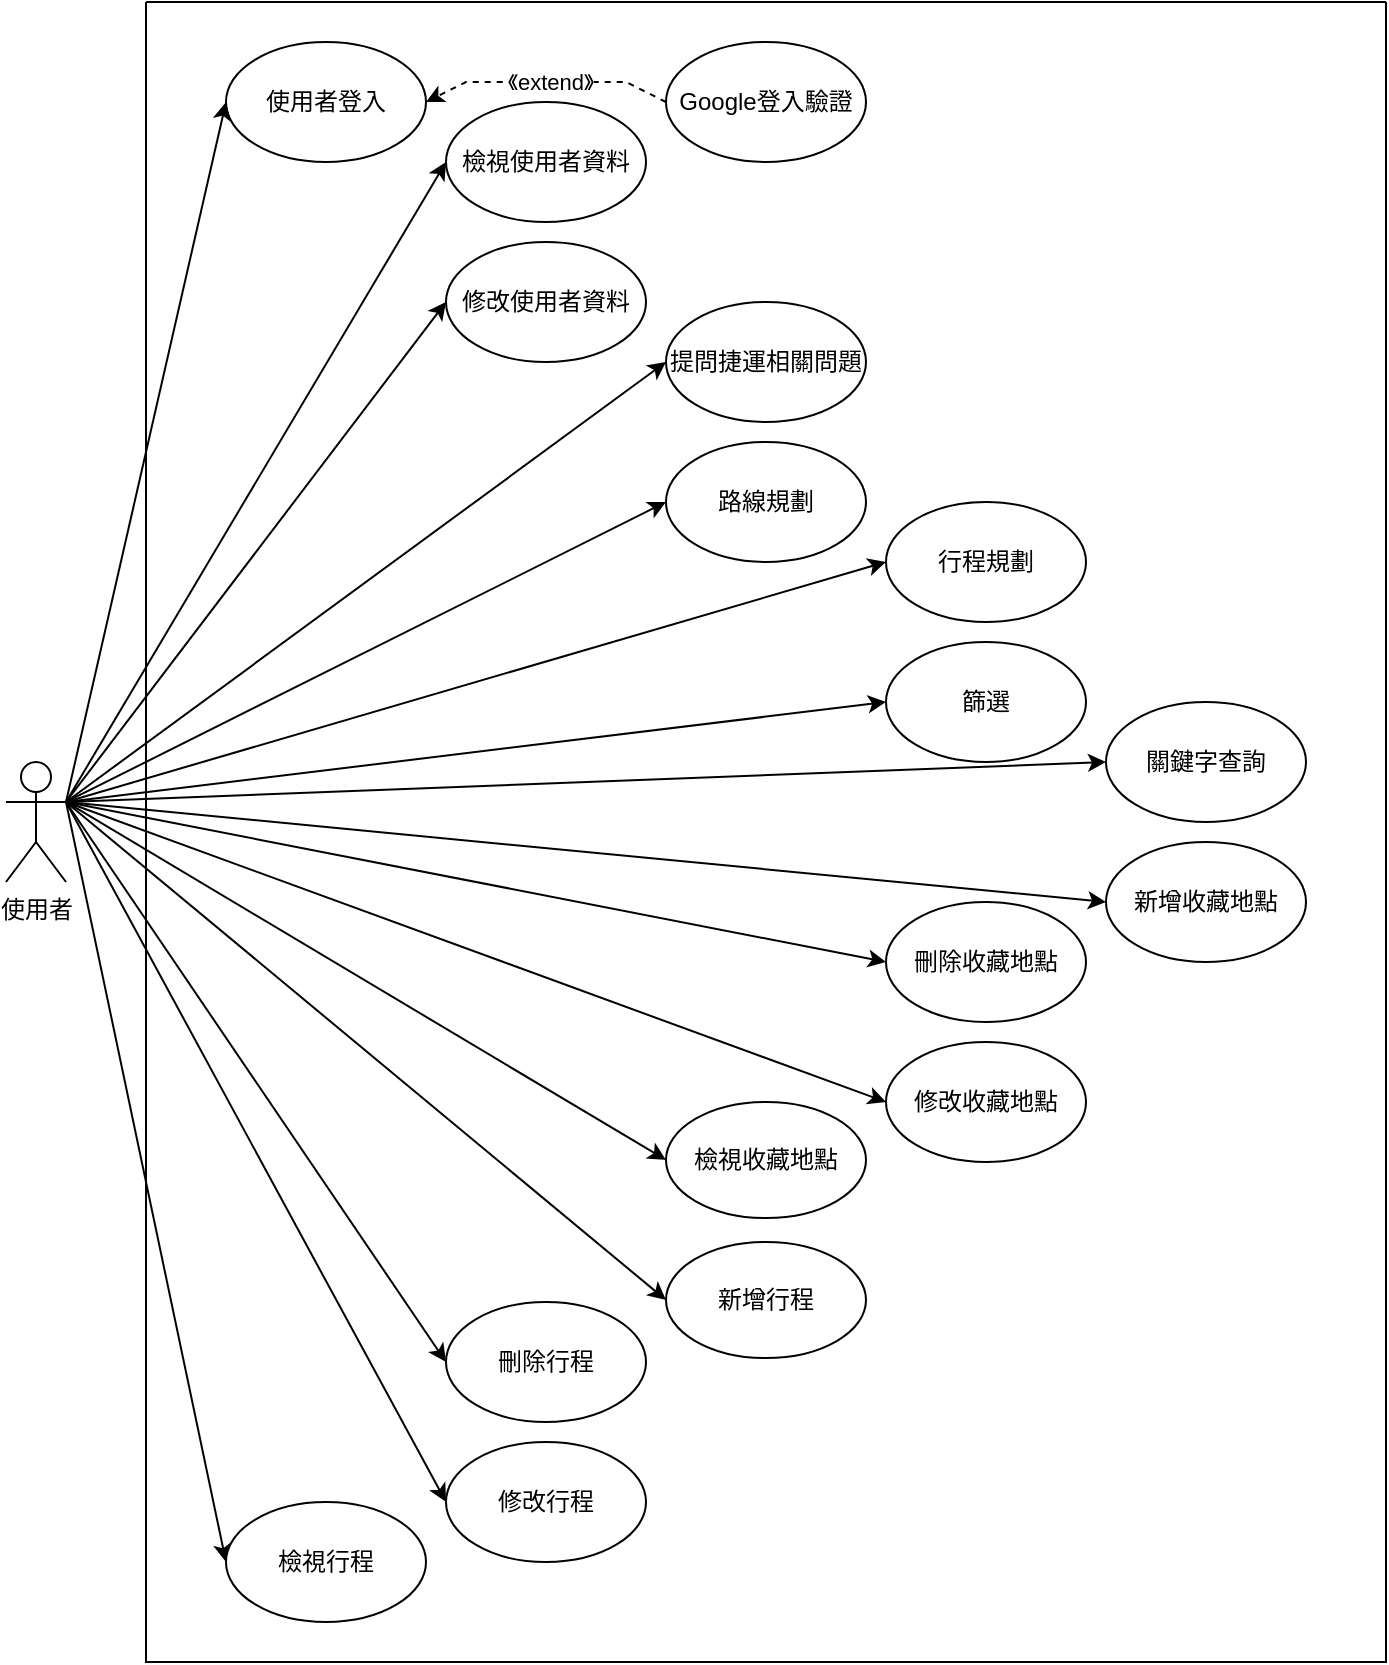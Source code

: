 <mxfile version="27.0.5">
  <diagram name="第1頁" id="X0mdkOEkl6OQW-8wgIrR">
    <mxGraphModel dx="872" dy="537" grid="1" gridSize="10" guides="1" tooltips="1" connect="1" arrows="1" fold="1" page="1" pageScale="1" pageWidth="827" pageHeight="1169" math="0" shadow="0">
      <root>
        <mxCell id="0" />
        <mxCell id="1" parent="0" />
        <mxCell id="MowLBhuA5_mlT7OGzBJu-1" value="使用者" style="shape=umlActor;verticalLabelPosition=bottom;verticalAlign=top;html=1;outlineConnect=0;" parent="1" vertex="1">
          <mxGeometry x="10" y="390" width="30" height="60" as="geometry" />
        </mxCell>
        <mxCell id="MowLBhuA5_mlT7OGzBJu-2" value="使用者登入" style="ellipse;whiteSpace=wrap;html=1;" parent="1" vertex="1">
          <mxGeometry x="120" y="30" width="100" height="60" as="geometry" />
        </mxCell>
        <mxCell id="MowLBhuA5_mlT7OGzBJu-19" value="" style="endArrow=classic;html=1;rounded=0;exitX=0;exitY=0.5;exitDx=0;exitDy=0;entryX=1;entryY=0.5;entryDx=0;entryDy=0;dashed=1;" parent="1" source="MowLBhuA5_mlT7OGzBJu-18" target="MowLBhuA5_mlT7OGzBJu-2" edge="1">
          <mxGeometry width="50" height="50" relative="1" as="geometry">
            <mxPoint x="240" y="90" as="sourcePoint" />
            <mxPoint x="290" y="40" as="targetPoint" />
            <Array as="points">
              <mxPoint x="320" y="50" />
              <mxPoint x="280" y="50" />
              <mxPoint x="240" y="50" />
            </Array>
          </mxGeometry>
        </mxCell>
        <mxCell id="MowLBhuA5_mlT7OGzBJu-20" value="《extend》" style="edgeLabel;html=1;align=center;verticalAlign=middle;resizable=0;points=[];" parent="MowLBhuA5_mlT7OGzBJu-19" vertex="1" connectable="0">
          <mxGeometry x="-0.03" relative="1" as="geometry">
            <mxPoint as="offset" />
          </mxGeometry>
        </mxCell>
        <mxCell id="MowLBhuA5_mlT7OGzBJu-21" value="" style="endArrow=classic;html=1;rounded=0;entryX=0;entryY=0.5;entryDx=0;entryDy=0;exitX=1;exitY=0.333;exitDx=0;exitDy=0;exitPerimeter=0;" parent="1" source="MowLBhuA5_mlT7OGzBJu-1" target="MowLBhuA5_mlT7OGzBJu-2" edge="1">
          <mxGeometry width="50" height="50" relative="1" as="geometry">
            <mxPoint x="40" y="800" as="sourcePoint" />
            <mxPoint x="250" y="190" as="targetPoint" />
          </mxGeometry>
        </mxCell>
        <mxCell id="MowLBhuA5_mlT7OGzBJu-22" value="" style="endArrow=classic;html=1;rounded=0;entryX=0;entryY=0.5;entryDx=0;entryDy=0;exitX=1;exitY=0.333;exitDx=0;exitDy=0;exitPerimeter=0;" parent="1" source="MowLBhuA5_mlT7OGzBJu-1" target="MowLBhuA5_mlT7OGzBJu-3" edge="1">
          <mxGeometry width="50" height="50" relative="1" as="geometry">
            <mxPoint x="40" y="800" as="sourcePoint" />
            <mxPoint x="250" y="190" as="targetPoint" />
          </mxGeometry>
        </mxCell>
        <mxCell id="MowLBhuA5_mlT7OGzBJu-23" value="" style="endArrow=classic;html=1;rounded=0;entryX=0;entryY=0.5;entryDx=0;entryDy=0;exitX=1;exitY=0.333;exitDx=0;exitDy=0;exitPerimeter=0;" parent="1" source="MowLBhuA5_mlT7OGzBJu-1" target="MowLBhuA5_mlT7OGzBJu-4" edge="1">
          <mxGeometry width="50" height="50" relative="1" as="geometry">
            <mxPoint x="40" y="800" as="sourcePoint" />
            <mxPoint x="250" y="190" as="targetPoint" />
          </mxGeometry>
        </mxCell>
        <mxCell id="MowLBhuA5_mlT7OGzBJu-24" value="" style="endArrow=classic;html=1;rounded=0;entryX=0;entryY=0.5;entryDx=0;entryDy=0;exitX=1;exitY=0.333;exitDx=0;exitDy=0;exitPerimeter=0;" parent="1" source="MowLBhuA5_mlT7OGzBJu-1" target="MowLBhuA5_mlT7OGzBJu-5" edge="1">
          <mxGeometry width="50" height="50" relative="1" as="geometry">
            <mxPoint x="40" y="510.69" as="sourcePoint" />
            <mxPoint x="250" y="190" as="targetPoint" />
          </mxGeometry>
        </mxCell>
        <mxCell id="MowLBhuA5_mlT7OGzBJu-25" value="" style="endArrow=classic;html=1;rounded=0;entryX=0;entryY=0.5;entryDx=0;entryDy=0;exitX=1;exitY=0.333;exitDx=0;exitDy=0;exitPerimeter=0;" parent="1" source="MowLBhuA5_mlT7OGzBJu-1" target="MowLBhuA5_mlT7OGzBJu-6" edge="1">
          <mxGeometry width="50" height="50" relative="1" as="geometry">
            <mxPoint x="200" y="670" as="sourcePoint" />
            <mxPoint x="250" y="620" as="targetPoint" />
          </mxGeometry>
        </mxCell>
        <mxCell id="MowLBhuA5_mlT7OGzBJu-26" value="" style="endArrow=classic;html=1;rounded=0;exitX=1;exitY=0.333;exitDx=0;exitDy=0;exitPerimeter=0;entryX=0;entryY=0.5;entryDx=0;entryDy=0;" parent="1" source="MowLBhuA5_mlT7OGzBJu-1" target="MowLBhuA5_mlT7OGzBJu-7" edge="1">
          <mxGeometry width="50" height="50" relative="1" as="geometry">
            <mxPoint x="200" y="670" as="sourcePoint" />
            <mxPoint x="250" y="620" as="targetPoint" />
          </mxGeometry>
        </mxCell>
        <mxCell id="MowLBhuA5_mlT7OGzBJu-27" value="" style="endArrow=classic;html=1;rounded=0;entryX=0;entryY=0.5;entryDx=0;entryDy=0;exitX=1;exitY=0.333;exitDx=0;exitDy=0;exitPerimeter=0;" parent="1" source="MowLBhuA5_mlT7OGzBJu-1" target="MowLBhuA5_mlT7OGzBJu-8" edge="1">
          <mxGeometry width="50" height="50" relative="1" as="geometry">
            <mxPoint x="40" y="800" as="sourcePoint" />
            <mxPoint x="250" y="620" as="targetPoint" />
          </mxGeometry>
        </mxCell>
        <mxCell id="MowLBhuA5_mlT7OGzBJu-28" value="" style="endArrow=classic;html=1;rounded=0;exitX=1;exitY=0.333;exitDx=0;exitDy=0;exitPerimeter=0;entryX=0;entryY=0.5;entryDx=0;entryDy=0;" parent="1" source="MowLBhuA5_mlT7OGzBJu-1" target="MowLBhuA5_mlT7OGzBJu-9" edge="1">
          <mxGeometry width="50" height="50" relative="1" as="geometry">
            <mxPoint x="200" y="670" as="sourcePoint" />
            <mxPoint x="250" y="620" as="targetPoint" />
          </mxGeometry>
        </mxCell>
        <mxCell id="MowLBhuA5_mlT7OGzBJu-29" value="" style="endArrow=classic;html=1;rounded=0;entryX=0;entryY=0.5;entryDx=0;entryDy=0;exitX=1;exitY=0.333;exitDx=0;exitDy=0;exitPerimeter=0;" parent="1" source="MowLBhuA5_mlT7OGzBJu-1" target="MowLBhuA5_mlT7OGzBJu-10" edge="1">
          <mxGeometry width="50" height="50" relative="1" as="geometry">
            <mxPoint x="40" y="800" as="sourcePoint" />
            <mxPoint x="250" y="1030" as="targetPoint" />
          </mxGeometry>
        </mxCell>
        <mxCell id="MowLBhuA5_mlT7OGzBJu-30" value="" style="endArrow=classic;html=1;rounded=0;exitX=1;exitY=0.333;exitDx=0;exitDy=0;exitPerimeter=0;entryX=0;entryY=0.5;entryDx=0;entryDy=0;" parent="1" source="MowLBhuA5_mlT7OGzBJu-1" target="MowLBhuA5_mlT7OGzBJu-11" edge="1">
          <mxGeometry width="50" height="50" relative="1" as="geometry">
            <mxPoint x="200" y="1080" as="sourcePoint" />
            <mxPoint x="250" y="1030" as="targetPoint" />
          </mxGeometry>
        </mxCell>
        <mxCell id="MowLBhuA5_mlT7OGzBJu-31" value="" style="endArrow=classic;html=1;rounded=0;entryX=0;entryY=0.5;entryDx=0;entryDy=0;exitX=1;exitY=0.333;exitDx=0;exitDy=0;exitPerimeter=0;" parent="1" source="MowLBhuA5_mlT7OGzBJu-1" target="MowLBhuA5_mlT7OGzBJu-12" edge="1">
          <mxGeometry width="50" height="50" relative="1" as="geometry">
            <mxPoint x="40" y="800" as="sourcePoint" />
            <mxPoint x="250" y="1030" as="targetPoint" />
          </mxGeometry>
        </mxCell>
        <mxCell id="MowLBhuA5_mlT7OGzBJu-32" value="" style="endArrow=classic;html=1;rounded=0;exitX=1;exitY=0.333;exitDx=0;exitDy=0;exitPerimeter=0;entryX=0;entryY=0.5;entryDx=0;entryDy=0;" parent="1" source="MowLBhuA5_mlT7OGzBJu-1" target="MowLBhuA5_mlT7OGzBJu-13" edge="1">
          <mxGeometry width="50" height="50" relative="1" as="geometry">
            <mxPoint x="200" y="1080" as="sourcePoint" />
            <mxPoint x="250" y="1030" as="targetPoint" />
          </mxGeometry>
        </mxCell>
        <mxCell id="MowLBhuA5_mlT7OGzBJu-33" value="" style="endArrow=classic;html=1;rounded=0;entryX=0;entryY=0.5;entryDx=0;entryDy=0;exitX=1;exitY=0.333;exitDx=0;exitDy=0;exitPerimeter=0;" parent="1" source="MowLBhuA5_mlT7OGzBJu-1" target="MowLBhuA5_mlT7OGzBJu-14" edge="1">
          <mxGeometry width="50" height="50" relative="1" as="geometry">
            <mxPoint x="40" y="800" as="sourcePoint" />
            <mxPoint x="250" y="1030" as="targetPoint" />
          </mxGeometry>
        </mxCell>
        <mxCell id="MowLBhuA5_mlT7OGzBJu-34" value="" style="endArrow=classic;html=1;rounded=0;entryX=0;entryY=0.5;entryDx=0;entryDy=0;exitX=1;exitY=0.333;exitDx=0;exitDy=0;exitPerimeter=0;" parent="1" source="MowLBhuA5_mlT7OGzBJu-1" target="MowLBhuA5_mlT7OGzBJu-15" edge="1">
          <mxGeometry width="50" height="50" relative="1" as="geometry">
            <mxPoint x="40" y="800" as="sourcePoint" />
            <mxPoint x="250" y="1030" as="targetPoint" />
          </mxGeometry>
        </mxCell>
        <mxCell id="MowLBhuA5_mlT7OGzBJu-35" value="" style="endArrow=classic;html=1;rounded=0;entryX=0;entryY=0.5;entryDx=0;entryDy=0;exitX=1;exitY=0.333;exitDx=0;exitDy=0;exitPerimeter=0;" parent="1" source="MowLBhuA5_mlT7OGzBJu-1" target="MowLBhuA5_mlT7OGzBJu-16" edge="1">
          <mxGeometry width="50" height="50" relative="1" as="geometry">
            <mxPoint x="40" y="800" as="sourcePoint" />
            <mxPoint x="410" y="1140" as="targetPoint" />
          </mxGeometry>
        </mxCell>
        <mxCell id="MowLBhuA5_mlT7OGzBJu-36" value="" style="endArrow=classic;html=1;rounded=0;entryX=0;entryY=0.5;entryDx=0;entryDy=0;exitX=1;exitY=0.333;exitDx=0;exitDy=0;exitPerimeter=0;" parent="1" source="MowLBhuA5_mlT7OGzBJu-1" target="MowLBhuA5_mlT7OGzBJu-17" edge="1">
          <mxGeometry width="50" height="50" relative="1" as="geometry">
            <mxPoint x="40" y="800" as="sourcePoint" />
            <mxPoint x="410" y="1140" as="targetPoint" />
          </mxGeometry>
        </mxCell>
        <mxCell id="MowLBhuA5_mlT7OGzBJu-38" value="" style="swimlane;startSize=0;" parent="1" vertex="1">
          <mxGeometry x="80" y="10" width="620" height="830" as="geometry" />
        </mxCell>
        <mxCell id="MowLBhuA5_mlT7OGzBJu-3" value="檢視使用者資料" style="ellipse;whiteSpace=wrap;html=1;" parent="MowLBhuA5_mlT7OGzBJu-38" vertex="1">
          <mxGeometry x="150" y="50" width="100" height="60" as="geometry" />
        </mxCell>
        <mxCell id="MowLBhuA5_mlT7OGzBJu-4" value="修改使用者資料" style="ellipse;whiteSpace=wrap;html=1;" parent="MowLBhuA5_mlT7OGzBJu-38" vertex="1">
          <mxGeometry x="150" y="120" width="100" height="60" as="geometry" />
        </mxCell>
        <mxCell id="MowLBhuA5_mlT7OGzBJu-5" value="提問捷運相關問題" style="ellipse;whiteSpace=wrap;html=1;" parent="MowLBhuA5_mlT7OGzBJu-38" vertex="1">
          <mxGeometry x="260" y="150" width="100" height="60" as="geometry" />
        </mxCell>
        <mxCell id="MowLBhuA5_mlT7OGzBJu-6" value="路線規劃" style="ellipse;whiteSpace=wrap;html=1;" parent="MowLBhuA5_mlT7OGzBJu-38" vertex="1">
          <mxGeometry x="260" y="220" width="100" height="60" as="geometry" />
        </mxCell>
        <mxCell id="MowLBhuA5_mlT7OGzBJu-13" value="檢視收藏地點" style="ellipse;whiteSpace=wrap;html=1;" parent="MowLBhuA5_mlT7OGzBJu-38" vertex="1">
          <mxGeometry x="260" y="550" width="100" height="58" as="geometry" />
        </mxCell>
        <mxCell id="MowLBhuA5_mlT7OGzBJu-14" value="新增行程" style="ellipse;whiteSpace=wrap;html=1;" parent="MowLBhuA5_mlT7OGzBJu-38" vertex="1">
          <mxGeometry x="260" y="620" width="100" height="58" as="geometry" />
        </mxCell>
        <mxCell id="MowLBhuA5_mlT7OGzBJu-18" value="&lt;div&gt;Google登入驗證&lt;/div&gt;" style="ellipse;whiteSpace=wrap;html=1;" parent="MowLBhuA5_mlT7OGzBJu-38" vertex="1">
          <mxGeometry x="260" y="20" width="100" height="60" as="geometry" />
        </mxCell>
        <mxCell id="MowLBhuA5_mlT7OGzBJu-16" value="修改行程" style="ellipse;whiteSpace=wrap;html=1;" parent="MowLBhuA5_mlT7OGzBJu-38" vertex="1">
          <mxGeometry x="150" y="720" width="100" height="60" as="geometry" />
        </mxCell>
        <mxCell id="MowLBhuA5_mlT7OGzBJu-15" value="刪除行程" style="ellipse;whiteSpace=wrap;html=1;" parent="MowLBhuA5_mlT7OGzBJu-38" vertex="1">
          <mxGeometry x="150" y="650" width="100" height="60" as="geometry" />
        </mxCell>
        <mxCell id="MowLBhuA5_mlT7OGzBJu-17" value="檢視行程" style="ellipse;whiteSpace=wrap;html=1;" parent="MowLBhuA5_mlT7OGzBJu-38" vertex="1">
          <mxGeometry x="40" y="750" width="100" height="60" as="geometry" />
        </mxCell>
        <mxCell id="MowLBhuA5_mlT7OGzBJu-7" value="行程規劃" style="ellipse;whiteSpace=wrap;html=1;" parent="1" vertex="1">
          <mxGeometry x="450" y="260" width="100" height="60" as="geometry" />
        </mxCell>
        <mxCell id="MowLBhuA5_mlT7OGzBJu-8" value="篩選" style="ellipse;whiteSpace=wrap;html=1;" parent="1" vertex="1">
          <mxGeometry x="450" y="330" width="100" height="60" as="geometry" />
        </mxCell>
        <mxCell id="MowLBhuA5_mlT7OGzBJu-9" value="關鍵字查詢" style="ellipse;whiteSpace=wrap;html=1;" parent="1" vertex="1">
          <mxGeometry x="560" y="360" width="100" height="60" as="geometry" />
        </mxCell>
        <mxCell id="MowLBhuA5_mlT7OGzBJu-10" value="新增收藏地點" style="ellipse;whiteSpace=wrap;html=1;" parent="1" vertex="1">
          <mxGeometry x="560" y="430" width="100" height="60" as="geometry" />
        </mxCell>
        <mxCell id="MowLBhuA5_mlT7OGzBJu-11" value="刪除收藏地點" style="ellipse;whiteSpace=wrap;html=1;" parent="1" vertex="1">
          <mxGeometry x="450" y="460" width="100" height="60" as="geometry" />
        </mxCell>
        <mxCell id="MowLBhuA5_mlT7OGzBJu-12" value="修改收藏地點" style="ellipse;whiteSpace=wrap;html=1;" parent="1" vertex="1">
          <mxGeometry x="450" y="530" width="100" height="60" as="geometry" />
        </mxCell>
      </root>
    </mxGraphModel>
  </diagram>
</mxfile>
